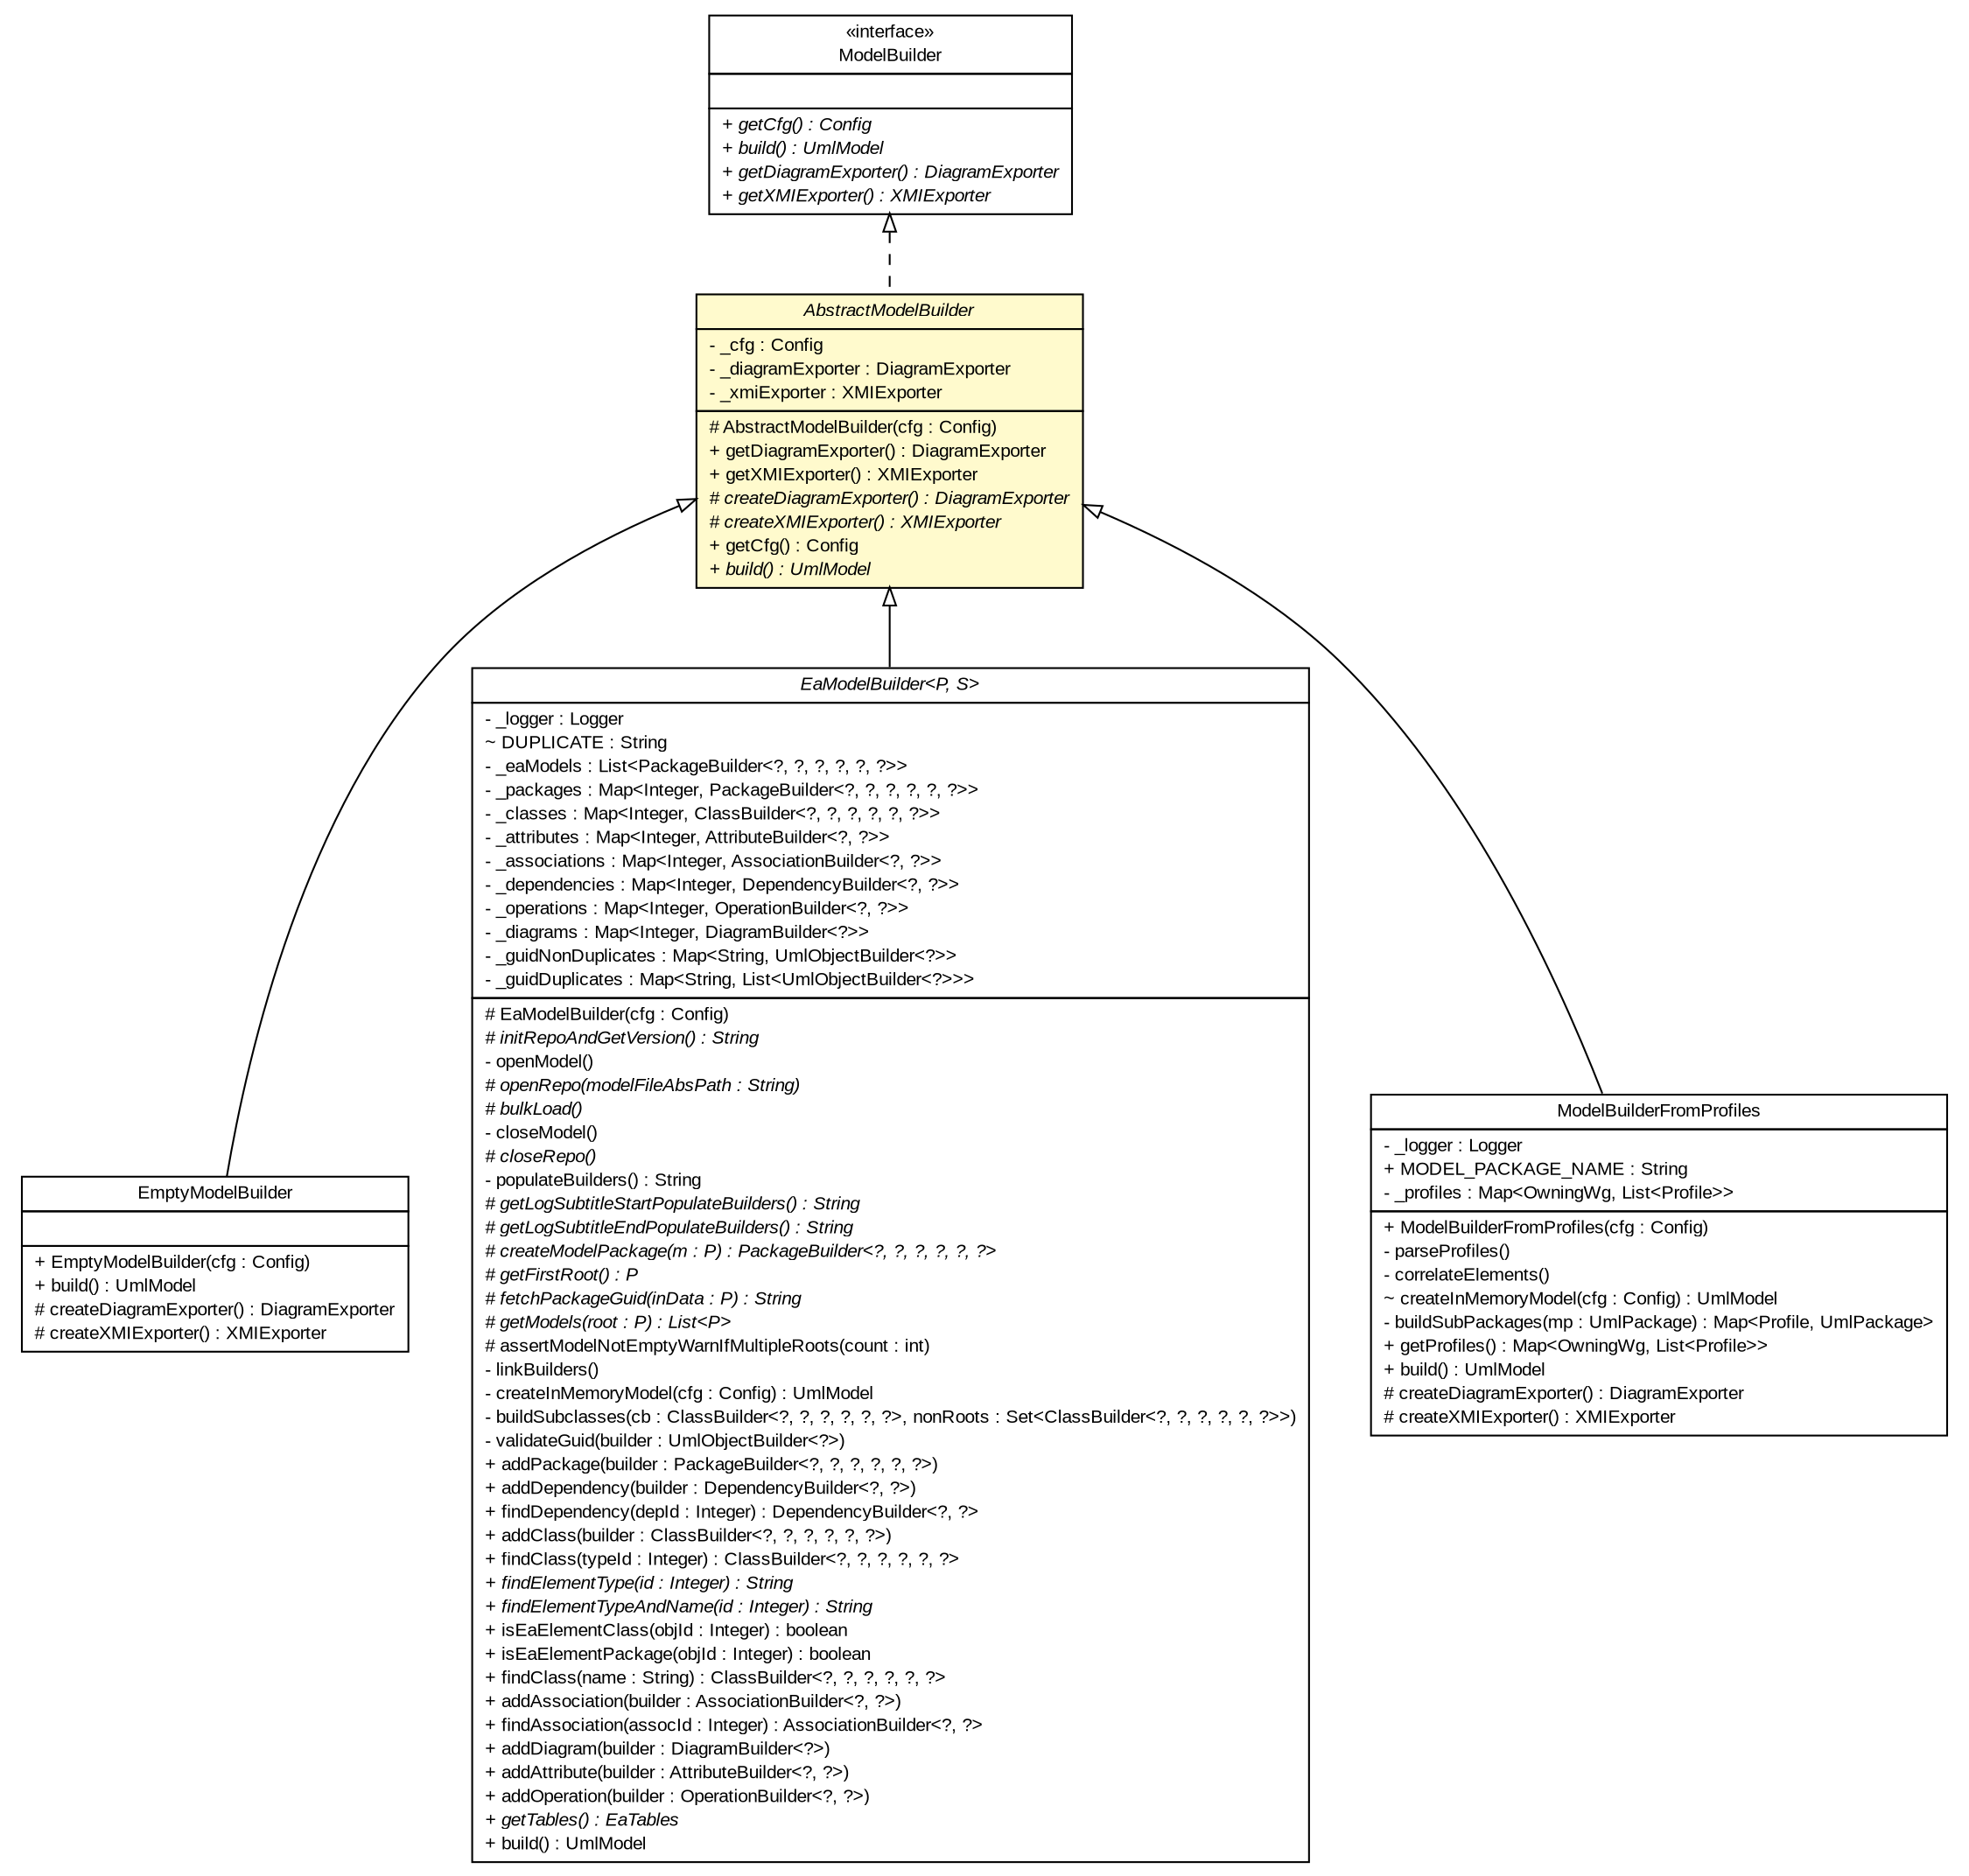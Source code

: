 #!/usr/local/bin/dot
#
# Class diagram 
# Generated by UMLGraph version R5_6_6-6-g3bdff0 (http://www.umlgraph.org/)
#

digraph G {
	edge [fontname="arial",fontsize=10,labelfontname="arial",labelfontsize=10];
	node [fontname="arial",fontsize=10,shape=plaintext];
	nodesep=0.25;
	ranksep=0.5;
	// org.tanjakostic.jcleancim.builder.ModelBuilder
	c13697 [label=<<table title="org.tanjakostic.jcleancim.builder.ModelBuilder" border="0" cellborder="1" cellspacing="0" cellpadding="2" port="p" href="./ModelBuilder.html">
		<tr><td><table border="0" cellspacing="0" cellpadding="1">
<tr><td align="center" balign="center"> &#171;interface&#187; </td></tr>
<tr><td align="center" balign="center"> ModelBuilder </td></tr>
		</table></td></tr>
		<tr><td><table border="0" cellspacing="0" cellpadding="1">
<tr><td align="left" balign="left">  </td></tr>
		</table></td></tr>
		<tr><td><table border="0" cellspacing="0" cellpadding="1">
<tr><td align="left" balign="left"><font face="Arial Italic" point-size="10.0"> + getCfg() : Config </font></td></tr>
<tr><td align="left" balign="left"><font face="Arial Italic" point-size="10.0"> + build() : UmlModel </font></td></tr>
<tr><td align="left" balign="left"><font face="Arial Italic" point-size="10.0"> + getDiagramExporter() : DiagramExporter </font></td></tr>
<tr><td align="left" balign="left"><font face="Arial Italic" point-size="10.0"> + getXMIExporter() : XMIExporter </font></td></tr>
		</table></td></tr>
		</table>>, URL="./ModelBuilder.html", fontname="arial", fontcolor="black", fontsize=10.0];
	// org.tanjakostic.jcleancim.builder.EmptyModelBuilder
	c13699 [label=<<table title="org.tanjakostic.jcleancim.builder.EmptyModelBuilder" border="0" cellborder="1" cellspacing="0" cellpadding="2" port="p" href="./EmptyModelBuilder.html">
		<tr><td><table border="0" cellspacing="0" cellpadding="1">
<tr><td align="center" balign="center"> EmptyModelBuilder </td></tr>
		</table></td></tr>
		<tr><td><table border="0" cellspacing="0" cellpadding="1">
<tr><td align="left" balign="left">  </td></tr>
		</table></td></tr>
		<tr><td><table border="0" cellspacing="0" cellpadding="1">
<tr><td align="left" balign="left"> + EmptyModelBuilder(cfg : Config) </td></tr>
<tr><td align="left" balign="left"> + build() : UmlModel </td></tr>
<tr><td align="left" balign="left"> # createDiagramExporter() : DiagramExporter </td></tr>
<tr><td align="left" balign="left"> # createXMIExporter() : XMIExporter </td></tr>
		</table></td></tr>
		</table>>, URL="./EmptyModelBuilder.html", fontname="arial", fontcolor="black", fontsize=10.0];
	// org.tanjakostic.jcleancim.builder.AbstractModelBuilder
	c13703 [label=<<table title="org.tanjakostic.jcleancim.builder.AbstractModelBuilder" border="0" cellborder="1" cellspacing="0" cellpadding="2" port="p" bgcolor="lemonChiffon" href="./AbstractModelBuilder.html">
		<tr><td><table border="0" cellspacing="0" cellpadding="1">
<tr><td align="center" balign="center"><font face="Arial Italic"> AbstractModelBuilder </font></td></tr>
		</table></td></tr>
		<tr><td><table border="0" cellspacing="0" cellpadding="1">
<tr><td align="left" balign="left"> - _cfg : Config </td></tr>
<tr><td align="left" balign="left"> - _diagramExporter : DiagramExporter </td></tr>
<tr><td align="left" balign="left"> - _xmiExporter : XMIExporter </td></tr>
		</table></td></tr>
		<tr><td><table border="0" cellspacing="0" cellpadding="1">
<tr><td align="left" balign="left"> # AbstractModelBuilder(cfg : Config) </td></tr>
<tr><td align="left" balign="left"> + getDiagramExporter() : DiagramExporter </td></tr>
<tr><td align="left" balign="left"> + getXMIExporter() : XMIExporter </td></tr>
<tr><td align="left" balign="left"><font face="Arial Italic" point-size="10.0"> # createDiagramExporter() : DiagramExporter </font></td></tr>
<tr><td align="left" balign="left"><font face="Arial Italic" point-size="10.0"> # createXMIExporter() : XMIExporter </font></td></tr>
<tr><td align="left" balign="left"> + getCfg() : Config </td></tr>
<tr><td align="left" balign="left"><font face="Arial Italic" point-size="10.0"> + build() : UmlModel </font></td></tr>
		</table></td></tr>
		</table>>, URL="./AbstractModelBuilder.html", fontname="arial", fontcolor="black", fontsize=10.0];
	// org.tanjakostic.jcleancim.builder.ea.EaModelBuilder<P, S>
	c13713 [label=<<table title="org.tanjakostic.jcleancim.builder.ea.EaModelBuilder" border="0" cellborder="1" cellspacing="0" cellpadding="2" port="p" href="./ea/EaModelBuilder.html">
		<tr><td><table border="0" cellspacing="0" cellpadding="1">
<tr><td align="center" balign="center"><font face="Arial Italic"> EaModelBuilder&lt;P, S&gt; </font></td></tr>
		</table></td></tr>
		<tr><td><table border="0" cellspacing="0" cellpadding="1">
<tr><td align="left" balign="left"> - _logger : Logger </td></tr>
<tr><td align="left" balign="left"> ~ DUPLICATE : String </td></tr>
<tr><td align="left" balign="left"> - _eaModels : List&lt;PackageBuilder&lt;?, ?, ?, ?, ?, ?&gt;&gt; </td></tr>
<tr><td align="left" balign="left"> - _packages : Map&lt;Integer, PackageBuilder&lt;?, ?, ?, ?, ?, ?&gt;&gt; </td></tr>
<tr><td align="left" balign="left"> - _classes : Map&lt;Integer, ClassBuilder&lt;?, ?, ?, ?, ?, ?&gt;&gt; </td></tr>
<tr><td align="left" balign="left"> - _attributes : Map&lt;Integer, AttributeBuilder&lt;?, ?&gt;&gt; </td></tr>
<tr><td align="left" balign="left"> - _associations : Map&lt;Integer, AssociationBuilder&lt;?, ?&gt;&gt; </td></tr>
<tr><td align="left" balign="left"> - _dependencies : Map&lt;Integer, DependencyBuilder&lt;?, ?&gt;&gt; </td></tr>
<tr><td align="left" balign="left"> - _operations : Map&lt;Integer, OperationBuilder&lt;?, ?&gt;&gt; </td></tr>
<tr><td align="left" balign="left"> - _diagrams : Map&lt;Integer, DiagramBuilder&lt;?&gt;&gt; </td></tr>
<tr><td align="left" balign="left"> - _guidNonDuplicates : Map&lt;String, UmlObjectBuilder&lt;?&gt;&gt; </td></tr>
<tr><td align="left" balign="left"> - _guidDuplicates : Map&lt;String, List&lt;UmlObjectBuilder&lt;?&gt;&gt;&gt; </td></tr>
		</table></td></tr>
		<tr><td><table border="0" cellspacing="0" cellpadding="1">
<tr><td align="left" balign="left"> # EaModelBuilder(cfg : Config) </td></tr>
<tr><td align="left" balign="left"><font face="Arial Italic" point-size="10.0"> # initRepoAndGetVersion() : String </font></td></tr>
<tr><td align="left" balign="left"> - openModel() </td></tr>
<tr><td align="left" balign="left"><font face="Arial Italic" point-size="10.0"> # openRepo(modelFileAbsPath : String) </font></td></tr>
<tr><td align="left" balign="left"><font face="Arial Italic" point-size="10.0"> # bulkLoad() </font></td></tr>
<tr><td align="left" balign="left"> - closeModel() </td></tr>
<tr><td align="left" balign="left"><font face="Arial Italic" point-size="10.0"> # closeRepo() </font></td></tr>
<tr><td align="left" balign="left"> - populateBuilders() : String </td></tr>
<tr><td align="left" balign="left"><font face="Arial Italic" point-size="10.0"> # getLogSubtitleStartPopulateBuilders() : String </font></td></tr>
<tr><td align="left" balign="left"><font face="Arial Italic" point-size="10.0"> # getLogSubtitleEndPopulateBuilders() : String </font></td></tr>
<tr><td align="left" balign="left"><font face="Arial Italic" point-size="10.0"> # createModelPackage(m : P) : PackageBuilder&lt;?, ?, ?, ?, ?, ?&gt; </font></td></tr>
<tr><td align="left" balign="left"><font face="Arial Italic" point-size="10.0"> # getFirstRoot() : P </font></td></tr>
<tr><td align="left" balign="left"><font face="Arial Italic" point-size="10.0"> # fetchPackageGuid(inData : P) : String </font></td></tr>
<tr><td align="left" balign="left"><font face="Arial Italic" point-size="10.0"> # getModels(root : P) : List&lt;P&gt; </font></td></tr>
<tr><td align="left" balign="left"> # assertModelNotEmptyWarnIfMultipleRoots(count : int) </td></tr>
<tr><td align="left" balign="left"> - linkBuilders() </td></tr>
<tr><td align="left" balign="left"> - createInMemoryModel(cfg : Config) : UmlModel </td></tr>
<tr><td align="left" balign="left"> - buildSubclasses(cb : ClassBuilder&lt;?, ?, ?, ?, ?, ?&gt;, nonRoots : Set&lt;ClassBuilder&lt;?, ?, ?, ?, ?, ?&gt;&gt;) </td></tr>
<tr><td align="left" balign="left"> - validateGuid(builder : UmlObjectBuilder&lt;?&gt;) </td></tr>
<tr><td align="left" balign="left"> + addPackage(builder : PackageBuilder&lt;?, ?, ?, ?, ?, ?&gt;) </td></tr>
<tr><td align="left" balign="left"> + addDependency(builder : DependencyBuilder&lt;?, ?&gt;) </td></tr>
<tr><td align="left" balign="left"> + findDependency(depId : Integer) : DependencyBuilder&lt;?, ?&gt; </td></tr>
<tr><td align="left" balign="left"> + addClass(builder : ClassBuilder&lt;?, ?, ?, ?, ?, ?&gt;) </td></tr>
<tr><td align="left" balign="left"> + findClass(typeId : Integer) : ClassBuilder&lt;?, ?, ?, ?, ?, ?&gt; </td></tr>
<tr><td align="left" balign="left"><font face="Arial Italic" point-size="10.0"> + findElementType(id : Integer) : String </font></td></tr>
<tr><td align="left" balign="left"><font face="Arial Italic" point-size="10.0"> + findElementTypeAndName(id : Integer) : String </font></td></tr>
<tr><td align="left" balign="left"> + isEaElementClass(objId : Integer) : boolean </td></tr>
<tr><td align="left" balign="left"> + isEaElementPackage(objId : Integer) : boolean </td></tr>
<tr><td align="left" balign="left"> + findClass(name : String) : ClassBuilder&lt;?, ?, ?, ?, ?, ?&gt; </td></tr>
<tr><td align="left" balign="left"> + addAssociation(builder : AssociationBuilder&lt;?, ?&gt;) </td></tr>
<tr><td align="left" balign="left"> + findAssociation(assocId : Integer) : AssociationBuilder&lt;?, ?&gt; </td></tr>
<tr><td align="left" balign="left"> + addDiagram(builder : DiagramBuilder&lt;?&gt;) </td></tr>
<tr><td align="left" balign="left"> + addAttribute(builder : AttributeBuilder&lt;?, ?&gt;) </td></tr>
<tr><td align="left" balign="left"> + addOperation(builder : OperationBuilder&lt;?, ?&gt;) </td></tr>
<tr><td align="left" balign="left"><font face="Arial Italic" point-size="10.0"> + getTables() : EaTables </font></td></tr>
<tr><td align="left" balign="left"> + build() : UmlModel </td></tr>
		</table></td></tr>
		</table>>, URL="./ea/EaModelBuilder.html", fontname="arial", fontcolor="black", fontsize=10.0];
	// org.tanjakostic.jcleancim.experimental.builder.xsd.ModelBuilderFromProfiles
	c13878 [label=<<table title="org.tanjakostic.jcleancim.experimental.builder.xsd.ModelBuilderFromProfiles" border="0" cellborder="1" cellspacing="0" cellpadding="2" port="p" href="../experimental/builder/xsd/ModelBuilderFromProfiles.html">
		<tr><td><table border="0" cellspacing="0" cellpadding="1">
<tr><td align="center" balign="center"> ModelBuilderFromProfiles </td></tr>
		</table></td></tr>
		<tr><td><table border="0" cellspacing="0" cellpadding="1">
<tr><td align="left" balign="left"> - _logger : Logger </td></tr>
<tr><td align="left" balign="left"> + MODEL_PACKAGE_NAME : String </td></tr>
<tr><td align="left" balign="left"> - _profiles : Map&lt;OwningWg, List&lt;Profile&gt;&gt; </td></tr>
		</table></td></tr>
		<tr><td><table border="0" cellspacing="0" cellpadding="1">
<tr><td align="left" balign="left"> + ModelBuilderFromProfiles(cfg : Config) </td></tr>
<tr><td align="left" balign="left"> - parseProfiles() </td></tr>
<tr><td align="left" balign="left"> - correlateElements() </td></tr>
<tr><td align="left" balign="left"> ~ createInMemoryModel(cfg : Config) : UmlModel </td></tr>
<tr><td align="left" balign="left"> - buildSubPackages(mp : UmlPackage) : Map&lt;Profile, UmlPackage&gt; </td></tr>
<tr><td align="left" balign="left"> + getProfiles() : Map&lt;OwningWg, List&lt;Profile&gt;&gt; </td></tr>
<tr><td align="left" balign="left"> + build() : UmlModel </td></tr>
<tr><td align="left" balign="left"> # createDiagramExporter() : DiagramExporter </td></tr>
<tr><td align="left" balign="left"> # createXMIExporter() : XMIExporter </td></tr>
		</table></td></tr>
		</table>>, URL="../experimental/builder/xsd/ModelBuilderFromProfiles.html", fontname="arial", fontcolor="black", fontsize=10.0];
	//org.tanjakostic.jcleancim.builder.EmptyModelBuilder extends org.tanjakostic.jcleancim.builder.AbstractModelBuilder
	c13703:p -> c13699:p [dir=back,arrowtail=empty];
	//org.tanjakostic.jcleancim.builder.AbstractModelBuilder implements org.tanjakostic.jcleancim.builder.ModelBuilder
	c13697:p -> c13703:p [dir=back,arrowtail=empty,style=dashed];
	//org.tanjakostic.jcleancim.builder.ea.EaModelBuilder<P, S> extends org.tanjakostic.jcleancim.builder.AbstractModelBuilder
	c13703:p -> c13713:p [dir=back,arrowtail=empty];
	//org.tanjakostic.jcleancim.experimental.builder.xsd.ModelBuilderFromProfiles extends org.tanjakostic.jcleancim.builder.AbstractModelBuilder
	c13703:p -> c13878:p [dir=back,arrowtail=empty];
}


